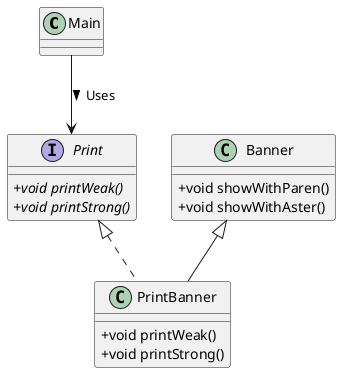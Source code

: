 @startuml
skinparam classAttributeIconSize 0

class Main {
}

interface Print {
    {abstract} +void printWeak()
    {abstract} +void printStrong()
}

class PrintBanner {
    +void printWeak()
    +void printStrong()    
}

class Banner {
    +void showWithParen()
    +void showWithAster()
}

Main --> Print : Uses >
Print <|.. PrintBanner
Banner <|-- PrintBanner

@enduml
